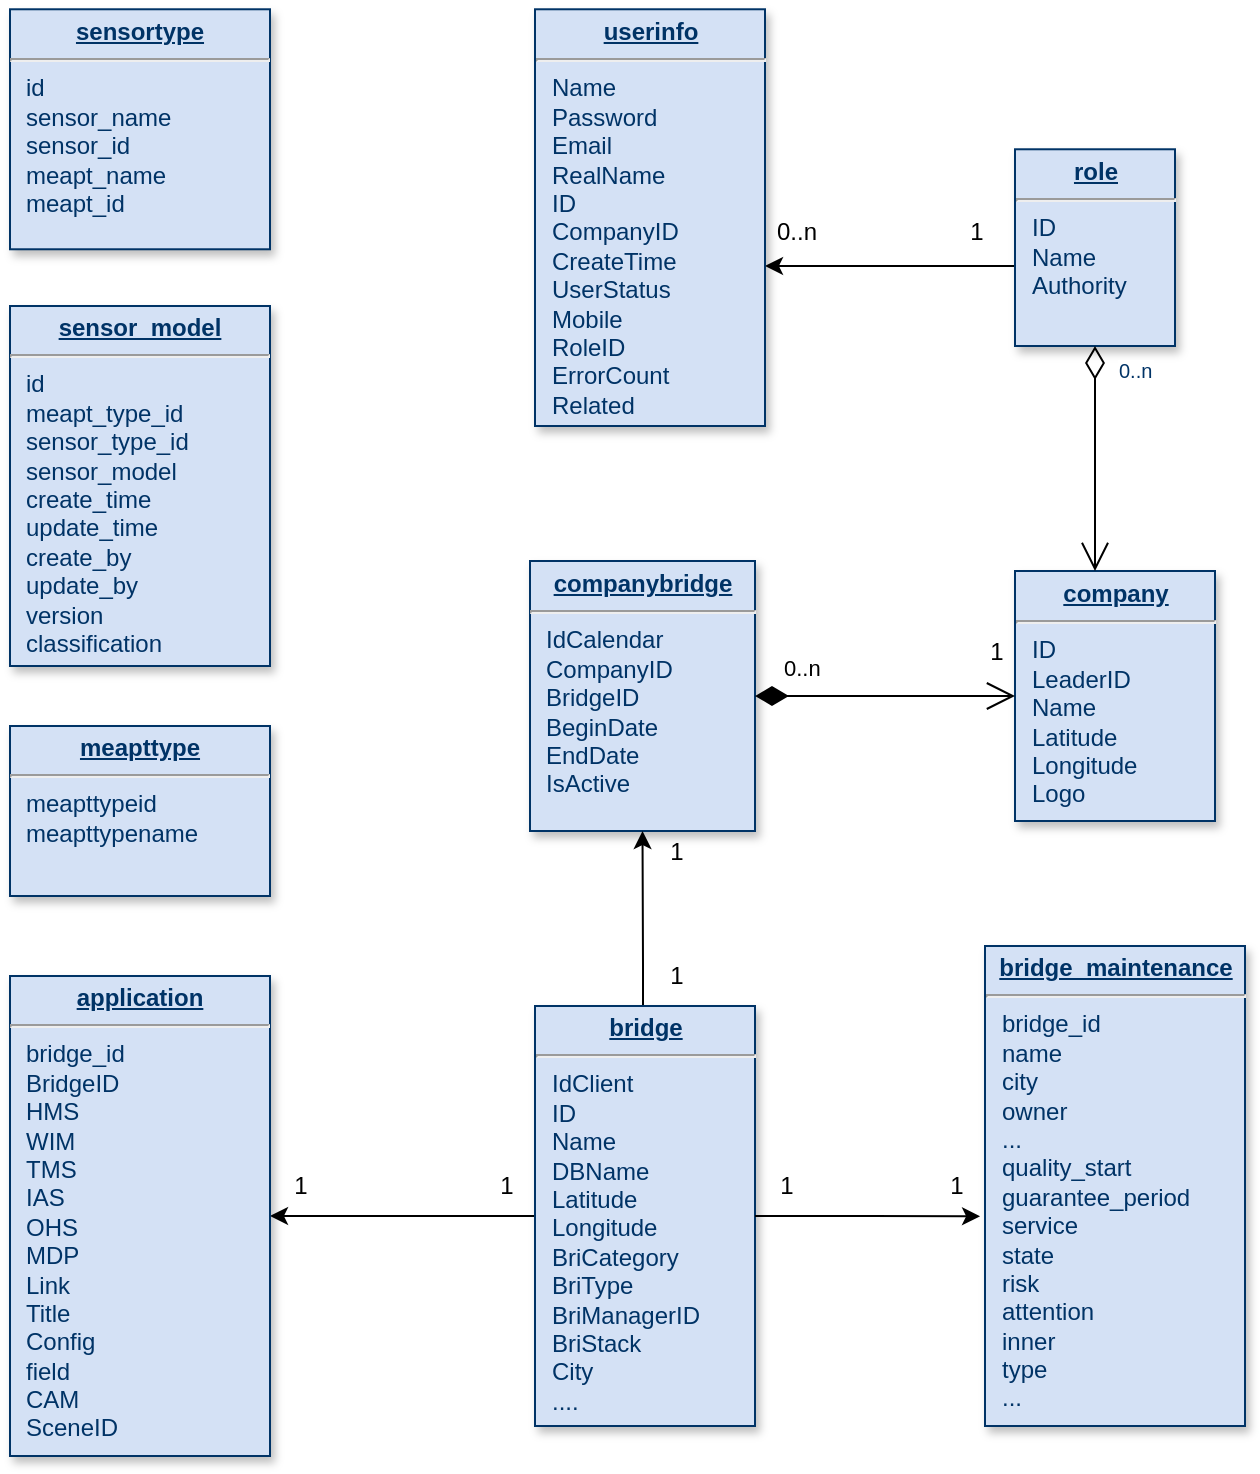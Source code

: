 <mxfile version="24.6.3" type="github">
  <diagram name="Page-1" id="efa7a0a1-bf9b-a30e-e6df-94a7791c09e9">
    <mxGraphModel dx="923" dy="737" grid="1" gridSize="10" guides="1" tooltips="1" connect="1" arrows="1" fold="1" page="1" pageScale="1" pageWidth="826" pageHeight="1169" background="none" math="0" shadow="0">
      <root>
        <mxCell id="0" />
        <mxCell id="1" parent="0" />
        <mxCell id="ixJVn5QJ5nyz2a71XKji-114" style="edgeStyle=orthogonalEdgeStyle;rounded=0;orthogonalLoop=1;jettySize=auto;html=1;" edge="1" parent="1" source="19" target="25">
          <mxGeometry relative="1" as="geometry">
            <Array as="points">
              <mxPoint x="552.5" y="150" />
              <mxPoint x="552.5" y="150" />
            </Array>
          </mxGeometry>
        </mxCell>
        <mxCell id="19" value="&lt;p style=&quot;margin: 0px; margin-top: 4px; text-align: center; text-decoration: underline;&quot;&gt;&lt;strong&gt;role&lt;/strong&gt;&lt;/p&gt;&lt;hr&gt;&lt;p style=&quot;margin: 0px; margin-left: 8px;&quot;&gt;ID&lt;/p&gt;&lt;p style=&quot;margin: 0px; margin-left: 8px;&quot;&gt;Name&lt;/p&gt;&lt;p style=&quot;margin: 0px; margin-left: 8px;&quot;&gt;Authority&lt;/p&gt;" style="verticalAlign=top;align=left;overflow=fill;fontSize=12;fontFamily=Helvetica;html=1;strokeColor=#003366;shadow=1;fillColor=#D4E1F5;fontColor=#003366" parent="1" vertex="1">
          <mxGeometry x="582.5" y="91.64" width="80" height="98.36" as="geometry" />
        </mxCell>
        <mxCell id="20" value="&lt;p style=&quot;margin: 0px; margin-top: 4px; text-align: center; text-decoration: underline;&quot;&gt;&lt;strong&gt;company&lt;/strong&gt;&lt;/p&gt;&lt;hr&gt;&lt;p style=&quot;margin: 0px; margin-left: 8px;&quot;&gt;ID&lt;/p&gt;&lt;p style=&quot;margin: 0px; margin-left: 8px;&quot;&gt;LeaderID&lt;/p&gt;&lt;p style=&quot;margin: 0px; margin-left: 8px;&quot;&gt;Name&lt;/p&gt;&lt;p style=&quot;margin: 0px; margin-left: 8px;&quot;&gt;Latitude&lt;/p&gt;&lt;p style=&quot;margin: 0px; margin-left: 8px;&quot;&gt;Longitude&lt;/p&gt;&lt;p style=&quot;margin: 0px; margin-left: 8px;&quot;&gt;Logo&lt;/p&gt;" style="verticalAlign=top;align=left;overflow=fill;fontSize=12;fontFamily=Helvetica;html=1;strokeColor=#003366;shadow=1;fillColor=#D4E1F5;fontColor=#003366" parent="1" vertex="1">
          <mxGeometry x="582.5" y="302.5" width="100" height="125" as="geometry" />
        </mxCell>
        <mxCell id="21" value="&lt;p style=&quot;margin: 0px; margin-top: 4px; text-align: center; text-decoration: underline;&quot;&gt;&lt;strong&gt;companybridge&lt;/strong&gt;&lt;/p&gt;&lt;hr&gt;&lt;p style=&quot;margin: 0px; margin-left: 8px;&quot;&gt;IdCalendar&lt;/p&gt;&lt;p style=&quot;margin: 0px; margin-left: 8px;&quot;&gt;CompanyID&lt;/p&gt;&lt;p style=&quot;margin: 0px; margin-left: 8px;&quot;&gt;BridgeID&lt;/p&gt;&lt;p style=&quot;margin: 0px; margin-left: 8px;&quot;&gt;BeginDate&lt;/p&gt;&lt;p style=&quot;margin: 0px; margin-left: 8px;&quot;&gt;EndDate&lt;/p&gt;&lt;p style=&quot;margin: 0px; margin-left: 8px;&quot;&gt;IsActive&lt;/p&gt;" style="verticalAlign=top;align=left;overflow=fill;fontSize=12;fontFamily=Helvetica;html=1;strokeColor=#003366;shadow=1;fillColor=#D4E1F5;fontColor=#003366" parent="1" vertex="1">
          <mxGeometry x="340" y="297.5" width="112.5" height="135" as="geometry" />
        </mxCell>
        <mxCell id="ixJVn5QJ5nyz2a71XKji-125" style="edgeStyle=orthogonalEdgeStyle;rounded=0;orthogonalLoop=1;jettySize=auto;html=1;entryX=0.5;entryY=1;entryDx=0;entryDy=0;" edge="1" parent="1" source="24" target="21">
          <mxGeometry relative="1" as="geometry">
            <mxPoint x="397.5" y="440" as="targetPoint" />
            <Array as="points">
              <mxPoint x="396.5" y="500" />
              <mxPoint x="396.5" y="500" />
            </Array>
          </mxGeometry>
        </mxCell>
        <mxCell id="ixJVn5QJ5nyz2a71XKji-135" style="edgeStyle=orthogonalEdgeStyle;rounded=0;orthogonalLoop=1;jettySize=auto;html=1;entryX=1;entryY=0.5;entryDx=0;entryDy=0;" edge="1" parent="1" source="24" target="ixJVn5QJ5nyz2a71XKji-133">
          <mxGeometry relative="1" as="geometry" />
        </mxCell>
        <mxCell id="24" value="&lt;p style=&quot;margin: 0px; margin-top: 4px; text-align: center; text-decoration: underline;&quot;&gt;&lt;b&gt;bridge&lt;/b&gt;&lt;/p&gt;&lt;hr&gt;&lt;p style=&quot;margin: 0px; margin-left: 8px;&quot;&gt;IdClient&lt;/p&gt;&lt;p style=&quot;margin: 0px; margin-left: 8px;&quot;&gt;ID&lt;/p&gt;&lt;p style=&quot;margin: 0px; margin-left: 8px;&quot;&gt;Name&lt;/p&gt;&lt;p style=&quot;margin: 0px; margin-left: 8px;&quot;&gt;DBName&lt;/p&gt;&lt;p style=&quot;margin: 0px; margin-left: 8px;&quot;&gt;Latitude&lt;/p&gt;&lt;p style=&quot;margin: 0px; margin-left: 8px;&quot;&gt;Longitude&lt;/p&gt;&lt;p style=&quot;margin: 0px; margin-left: 8px;&quot;&gt;BriCategory&lt;/p&gt;&lt;p style=&quot;margin: 0px; margin-left: 8px;&quot;&gt;BriType&lt;/p&gt;&lt;p style=&quot;margin: 0px; margin-left: 8px;&quot;&gt;BriManagerID&lt;/p&gt;&lt;p style=&quot;margin: 0px; margin-left: 8px;&quot;&gt;BriStack&lt;/p&gt;&lt;p style=&quot;margin: 0px; margin-left: 8px;&quot;&gt;City&lt;/p&gt;&lt;p style=&quot;margin: 0px; margin-left: 8px;&quot;&gt;....&lt;/p&gt;" style="verticalAlign=top;align=left;overflow=fill;fontSize=12;fontFamily=Helvetica;html=1;strokeColor=#003366;shadow=1;fillColor=#D4E1F5;fontColor=#003366" parent="1" vertex="1">
          <mxGeometry x="342.5" y="520" width="110" height="210" as="geometry" />
        </mxCell>
        <mxCell id="25" value="&lt;p style=&quot;margin: 0px; margin-top: 4px; text-align: center; text-decoration: underline;&quot;&gt;&lt;b&gt;userinfo&lt;/b&gt;&lt;/p&gt;&lt;hr&gt;&lt;p style=&quot;margin: 0px; margin-left: 8px;&quot;&gt;Name&lt;/p&gt;&lt;p style=&quot;margin: 0px; margin-left: 8px;&quot;&gt;Password&lt;/p&gt;&lt;p style=&quot;margin: 0px; margin-left: 8px;&quot;&gt;Email&lt;/p&gt;&lt;p style=&quot;margin: 0px; margin-left: 8px;&quot;&gt;RealName&lt;/p&gt;&lt;p style=&quot;margin: 0px; margin-left: 8px;&quot;&gt;ID&lt;/p&gt;&lt;p style=&quot;margin: 0px; margin-left: 8px;&quot;&gt;CompanyID&lt;/p&gt;&lt;p style=&quot;margin: 0px; margin-left: 8px;&quot;&gt;CreateTime&lt;/p&gt;&lt;p style=&quot;margin: 0px; margin-left: 8px;&quot;&gt;UserStatus&lt;/p&gt;&lt;p style=&quot;margin: 0px; margin-left: 8px;&quot;&gt;Mobile&lt;/p&gt;&lt;p style=&quot;margin: 0px; margin-left: 8px;&quot;&gt;RoleID&lt;/p&gt;&lt;p style=&quot;margin: 0px; margin-left: 8px;&quot;&gt;ErrorCount&lt;/p&gt;&lt;p style=&quot;margin: 0px; margin-left: 8px;&quot;&gt;Related&lt;/p&gt;" style="verticalAlign=top;align=left;overflow=fill;fontSize=12;fontFamily=Helvetica;html=1;strokeColor=#003366;shadow=1;fillColor=#D4E1F5;fontColor=#003366" parent="1" vertex="1">
          <mxGeometry x="342.5" y="21.64" width="115" height="208.36" as="geometry" />
        </mxCell>
        <mxCell id="36" value="" style="endArrow=open;endSize=12;startArrow=diamondThin;startSize=14;startFill=0;edgeStyle=orthogonalEdgeStyle;" parent="1" source="19" target="20" edge="1">
          <mxGeometry y="160" as="geometry">
            <mxPoint x="272.5" y="160" as="sourcePoint" />
            <mxPoint x="432.5" y="160" as="targetPoint" />
            <Array as="points">
              <mxPoint x="622.5" y="270" />
              <mxPoint x="622.5" y="270" />
            </Array>
          </mxGeometry>
        </mxCell>
        <mxCell id="37" value="0..n" style="resizable=0;align=left;verticalAlign=top;labelBackgroundColor=#ffffff;fontSize=10;strokeColor=#003366;shadow=1;fillColor=#D4E1F5;fontColor=#003366" parent="36" connectable="0" vertex="1">
          <mxGeometry x="-1" relative="1" as="geometry">
            <mxPoint x="10" as="offset" />
          </mxGeometry>
        </mxCell>
        <mxCell id="103" value="0..n" style="endArrow=open;endSize=12;startArrow=diamondThin;startSize=14;startFill=1;edgeStyle=orthogonalEdgeStyle;align=left;verticalAlign=bottom;" parent="1" source="21" target="20" edge="1">
          <mxGeometry x="-0.811" y="5" relative="1" as="geometry">
            <mxPoint x="352.5" y="510" as="sourcePoint" />
            <mxPoint x="512.5" y="510" as="targetPoint" />
            <mxPoint as="offset" />
          </mxGeometry>
        </mxCell>
        <mxCell id="ixJVn5QJ5nyz2a71XKji-116" value="0..n" style="text;html=1;align=center;verticalAlign=middle;resizable=0;points=[];autosize=1;strokeColor=none;fillColor=none;" vertex="1" parent="1">
          <mxGeometry x="452.5" y="118" width="40" height="30" as="geometry" />
        </mxCell>
        <mxCell id="ixJVn5QJ5nyz2a71XKji-117" value="1" style="text;html=1;align=center;verticalAlign=middle;resizable=0;points=[];autosize=1;strokeColor=none;fillColor=none;" vertex="1" parent="1">
          <mxGeometry x="547.5" y="118" width="30" height="30" as="geometry" />
        </mxCell>
        <mxCell id="ixJVn5QJ5nyz2a71XKji-118" value="1" style="text;html=1;align=center;verticalAlign=middle;resizable=0;points=[];autosize=1;strokeColor=none;fillColor=none;" vertex="1" parent="1">
          <mxGeometry x="557.5" y="328" width="30" height="30" as="geometry" />
        </mxCell>
        <mxCell id="ixJVn5QJ5nyz2a71XKji-126" value="1" style="text;html=1;align=center;verticalAlign=middle;resizable=0;points=[];autosize=1;strokeColor=none;fillColor=none;" vertex="1" parent="1">
          <mxGeometry x="397.5" y="428" width="30" height="30" as="geometry" />
        </mxCell>
        <mxCell id="ixJVn5QJ5nyz2a71XKji-127" value="1" style="text;html=1;align=center;verticalAlign=middle;resizable=0;points=[];autosize=1;strokeColor=none;fillColor=none;" vertex="1" parent="1">
          <mxGeometry x="397.5" y="490" width="30" height="30" as="geometry" />
        </mxCell>
        <mxCell id="ixJVn5QJ5nyz2a71XKji-128" value="&lt;p style=&quot;margin: 0px; margin-top: 4px; text-align: center; text-decoration: underline;&quot;&gt;&lt;b&gt;bridge_maintenance&lt;/b&gt;&lt;/p&gt;&lt;hr&gt;&lt;p style=&quot;margin: 0px; margin-left: 8px;&quot;&gt;bridge_id&lt;/p&gt;&lt;p style=&quot;margin: 0px; margin-left: 8px;&quot;&gt;name&lt;/p&gt;&lt;p style=&quot;margin: 0px; margin-left: 8px;&quot;&gt;city&lt;/p&gt;&lt;p style=&quot;margin: 0px; margin-left: 8px;&quot;&gt;owner&lt;/p&gt;&lt;p style=&quot;margin: 0px; margin-left: 8px;&quot;&gt;...&lt;/p&gt;&lt;p style=&quot;margin: 0px; margin-left: 8px;&quot;&gt;quality_start&lt;/p&gt;&lt;p style=&quot;margin: 0px; margin-left: 8px;&quot;&gt;guarantee_period&lt;/p&gt;&lt;p style=&quot;margin: 0px; margin-left: 8px;&quot;&gt;service&lt;/p&gt;&lt;p style=&quot;margin: 0px; margin-left: 8px;&quot;&gt;state&lt;/p&gt;&lt;p style=&quot;margin: 0px; margin-left: 8px;&quot;&gt;risk&lt;/p&gt;&lt;p style=&quot;margin: 0px; margin-left: 8px;&quot;&gt;attention&lt;/p&gt;&lt;p style=&quot;margin: 0px; margin-left: 8px;&quot;&gt;inner&lt;/p&gt;&lt;p style=&quot;margin: 0px; margin-left: 8px;&quot;&gt;type&lt;/p&gt;&lt;p style=&quot;margin: 0px; margin-left: 8px;&quot;&gt;...&lt;/p&gt;" style="verticalAlign=top;align=left;overflow=fill;fontSize=12;fontFamily=Helvetica;html=1;strokeColor=#003366;shadow=1;fillColor=#D4E1F5;fontColor=#003366" vertex="1" parent="1">
          <mxGeometry x="567.5" y="490" width="130" height="240" as="geometry" />
        </mxCell>
        <mxCell id="ixJVn5QJ5nyz2a71XKji-130" value="1" style="text;html=1;align=center;verticalAlign=middle;resizable=0;points=[];autosize=1;strokeColor=none;fillColor=none;" vertex="1" parent="1">
          <mxGeometry x="452.5" y="595" width="30" height="30" as="geometry" />
        </mxCell>
        <mxCell id="ixJVn5QJ5nyz2a71XKji-131" value="1" style="text;html=1;align=center;verticalAlign=middle;resizable=0;points=[];autosize=1;strokeColor=none;fillColor=none;" vertex="1" parent="1">
          <mxGeometry x="537.5" y="595" width="30" height="30" as="geometry" />
        </mxCell>
        <mxCell id="ixJVn5QJ5nyz2a71XKji-132" style="edgeStyle=orthogonalEdgeStyle;rounded=0;orthogonalLoop=1;jettySize=auto;html=1;entryX=-0.019;entryY=0.563;entryDx=0;entryDy=0;entryPerimeter=0;" edge="1" parent="1" source="24" target="ixJVn5QJ5nyz2a71XKji-128">
          <mxGeometry relative="1" as="geometry" />
        </mxCell>
        <mxCell id="ixJVn5QJ5nyz2a71XKji-133" value="&lt;p style=&quot;margin: 0px; margin-top: 4px; text-align: center; text-decoration: underline;&quot;&gt;&lt;b&gt;application&lt;/b&gt;&lt;/p&gt;&lt;hr&gt;&lt;p style=&quot;margin: 0px; margin-left: 8px;&quot;&gt;bridge_id&lt;/p&gt;&lt;p style=&quot;margin: 0px; margin-left: 8px;&quot;&gt;BridgeID&lt;/p&gt;&lt;p style=&quot;margin: 0px; margin-left: 8px;&quot;&gt;HMS&lt;/p&gt;&lt;p style=&quot;margin: 0px; margin-left: 8px;&quot;&gt;WIM&lt;/p&gt;&lt;p style=&quot;margin: 0px; margin-left: 8px;&quot;&gt;TMS&lt;/p&gt;&lt;p style=&quot;margin: 0px; margin-left: 8px;&quot;&gt;IAS&lt;/p&gt;&lt;p style=&quot;margin: 0px; margin-left: 8px;&quot;&gt;OHS&lt;/p&gt;&lt;p style=&quot;margin: 0px; margin-left: 8px;&quot;&gt;MDP&lt;/p&gt;&lt;p style=&quot;margin: 0px; margin-left: 8px;&quot;&gt;Link&lt;/p&gt;&lt;p style=&quot;margin: 0px; margin-left: 8px;&quot;&gt;Title&lt;/p&gt;&lt;p style=&quot;margin: 0px; margin-left: 8px;&quot;&gt;Config&lt;/p&gt;&lt;p style=&quot;margin: 0px; margin-left: 8px;&quot;&gt;field&lt;/p&gt;&lt;p style=&quot;margin: 0px; margin-left: 8px;&quot;&gt;CAM&lt;/p&gt;&lt;p style=&quot;margin: 0px; margin-left: 8px;&quot;&gt;SceneID&lt;/p&gt;" style="verticalAlign=top;align=left;overflow=fill;fontSize=12;fontFamily=Helvetica;html=1;strokeColor=#003366;shadow=1;fillColor=#D4E1F5;fontColor=#003366" vertex="1" parent="1">
          <mxGeometry x="80" y="505" width="130" height="240" as="geometry" />
        </mxCell>
        <mxCell id="ixJVn5QJ5nyz2a71XKji-136" value="1" style="text;html=1;align=center;verticalAlign=middle;resizable=0;points=[];autosize=1;strokeColor=none;fillColor=none;" vertex="1" parent="1">
          <mxGeometry x="210" y="595" width="30" height="30" as="geometry" />
        </mxCell>
        <mxCell id="ixJVn5QJ5nyz2a71XKji-137" value="1" style="text;html=1;align=center;verticalAlign=middle;resizable=0;points=[];autosize=1;strokeColor=none;fillColor=none;" vertex="1" parent="1">
          <mxGeometry x="312.5" y="595" width="30" height="30" as="geometry" />
        </mxCell>
        <mxCell id="ixJVn5QJ5nyz2a71XKji-138" value="&lt;p style=&quot;margin: 0px; margin-top: 4px; text-align: center; text-decoration: underline;&quot;&gt;&lt;b&gt;sensortype&lt;/b&gt;&lt;/p&gt;&lt;hr&gt;&lt;p style=&quot;margin: 0px; margin-left: 8px;&quot;&gt;id&lt;/p&gt;&lt;p style=&quot;margin: 0px; margin-left: 8px;&quot;&gt;sensor_name&lt;/p&gt;&lt;p style=&quot;margin: 0px; margin-left: 8px;&quot;&gt;sensor_id&lt;/p&gt;&lt;p style=&quot;margin: 0px; margin-left: 8px;&quot;&gt;meapt_name&lt;/p&gt;&lt;p style=&quot;margin: 0px; margin-left: 8px;&quot;&gt;meapt_id&lt;/p&gt;" style="verticalAlign=top;align=left;overflow=fill;fontSize=12;fontFamily=Helvetica;html=1;strokeColor=#003366;shadow=1;fillColor=#D4E1F5;fontColor=#003366" vertex="1" parent="1">
          <mxGeometry x="80" y="21.64" width="130" height="120" as="geometry" />
        </mxCell>
        <mxCell id="ixJVn5QJ5nyz2a71XKji-139" value="&lt;p style=&quot;margin: 0px; margin-top: 4px; text-align: center; text-decoration: underline;&quot;&gt;&lt;b&gt;meapttype&lt;/b&gt;&lt;/p&gt;&lt;hr&gt;&lt;p style=&quot;margin: 0px; margin-left: 8px;&quot;&gt;meapttypeid&lt;/p&gt;&lt;p style=&quot;margin: 0px; margin-left: 8px;&quot;&gt;meapttypename&lt;/p&gt;" style="verticalAlign=top;align=left;overflow=fill;fontSize=12;fontFamily=Helvetica;html=1;strokeColor=#003366;shadow=1;fillColor=#D4E1F5;fontColor=#003366" vertex="1" parent="1">
          <mxGeometry x="80" y="380" width="130" height="85" as="geometry" />
        </mxCell>
        <mxCell id="ixJVn5QJ5nyz2a71XKji-140" value="&lt;p style=&quot;margin: 0px; margin-top: 4px; text-align: center; text-decoration: underline;&quot;&gt;&lt;b&gt;sensor_model&lt;/b&gt;&lt;/p&gt;&lt;hr&gt;&lt;p style=&quot;margin: 0px; margin-left: 8px;&quot;&gt;id&lt;/p&gt;&lt;p style=&quot;margin: 0px; margin-left: 8px;&quot;&gt;meapt_type_id&lt;/p&gt;&lt;p style=&quot;margin: 0px; margin-left: 8px;&quot;&gt;sensor_type_id&lt;/p&gt;&lt;p style=&quot;margin: 0px; margin-left: 8px;&quot;&gt;sensor_model&lt;/p&gt;&lt;p style=&quot;margin: 0px; margin-left: 8px;&quot;&gt;create_time&lt;/p&gt;&lt;p style=&quot;margin: 0px; margin-left: 8px;&quot;&gt;update_time&lt;/p&gt;&lt;p style=&quot;margin: 0px; margin-left: 8px;&quot;&gt;create_by&lt;/p&gt;&lt;p style=&quot;margin: 0px; margin-left: 8px;&quot;&gt;update_by&lt;/p&gt;&lt;p style=&quot;margin: 0px; margin-left: 8px;&quot;&gt;version&lt;/p&gt;&lt;p style=&quot;margin: 0px; margin-left: 8px;&quot;&gt;classification&lt;/p&gt;" style="verticalAlign=top;align=left;overflow=fill;fontSize=12;fontFamily=Helvetica;html=1;strokeColor=#003366;shadow=1;fillColor=#D4E1F5;fontColor=#003366" vertex="1" parent="1">
          <mxGeometry x="80" y="170" width="130" height="180" as="geometry" />
        </mxCell>
      </root>
    </mxGraphModel>
  </diagram>
</mxfile>
